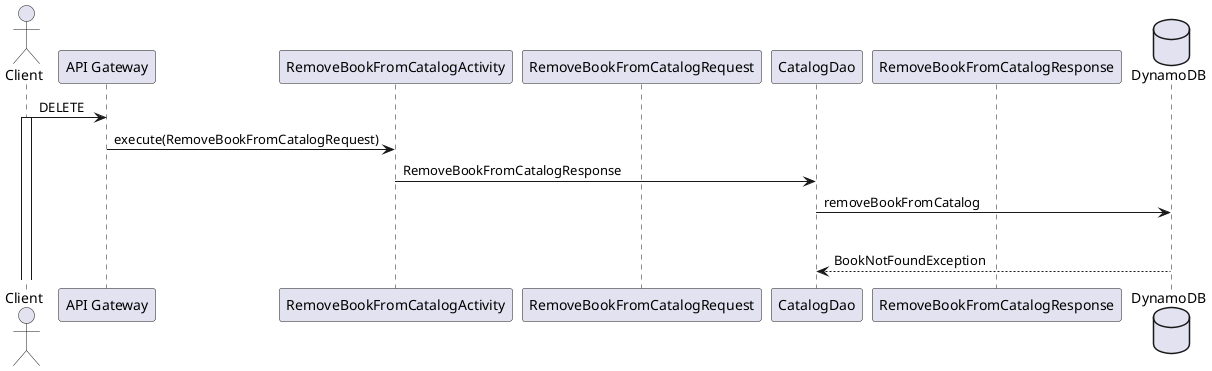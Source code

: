 @startuml

actor Client
participant "API Gateway" as APIGateway
participant RemoveBookFromCatalogActivity
participant RemoveBookFromCatalogRequest
participant CatalogDao
participant RemoveBookFromCatalogResponse
database DynamoDB


Client -> APIGateway : DELETE
activate Client
APIGateway -> RemoveBookFromCatalogActivity : execute(RemoveBookFromCatalogRequest)
RemoveBookFromCatalogActivity -> CatalogDao: RemoveBookFromCatalogResponse
CatalogDao -> DynamoDB : removeBookFromCatalog

alt if book not found by ID
    CatalogDao <-- DynamoDB : BookNotFoundException


@enduml